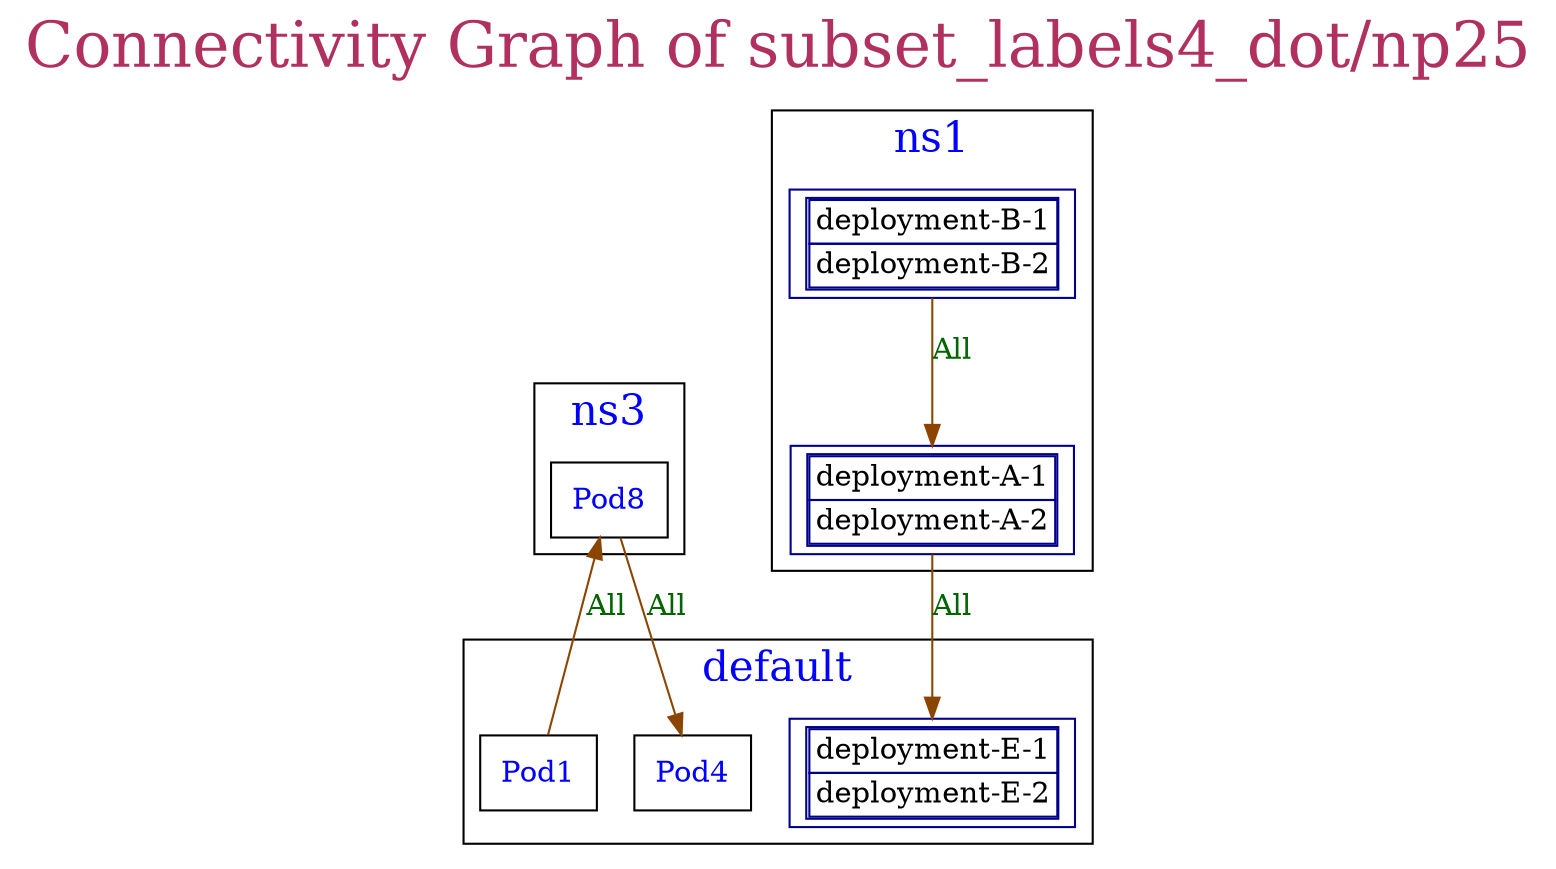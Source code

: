 // The Connectivity Graph of subset_labels4_dot/np25
digraph {
	label="Connectivity Graph of subset_labels4_dot/np25"	labelloc = "t"
	fontsize=30
	fontcolor=maroon
subgraph cluster_default_namespace{
	label="default"
	fontsize=20
	fontcolor=blue
	"default/Pod1" [label=<<table border="0" cellspacing="0"><tr><td>Pod1</td></tr></table>> shape=box fontcolor=blue]
	"default/Pod4" [label=<<table border="0" cellspacing="0"><tr><td>Pod4</td></tr></table>> shape=box fontcolor=blue]
	"default/deployment-E-1" [label=<<table border="1" cellspacing="0"><tr><td>deployment-E-1</td></tr><tr><td>deployment-E-2</td></tr></table>> shape=box color=blue4]
}
subgraph cluster_ns1_namespace{
	label="ns1"
	fontsize=20
	fontcolor=blue
	"ns1/deployment-A-1" [label=<<table border="1" cellspacing="0"><tr><td>deployment-A-1</td></tr><tr><td>deployment-A-2</td></tr></table>> shape=box color=blue4]
	"ns1/deployment-B-1" [label=<<table border="1" cellspacing="0"><tr><td>deployment-B-1</td></tr><tr><td>deployment-B-2</td></tr></table>> shape=box color=blue4]
}
subgraph cluster_ns3_namespace{
	label="ns3"
	fontsize=20
	fontcolor=blue
	"ns3/Pod8" [label=<<table border="0" cellspacing="0"><tr><td>Pod8</td></tr></table>> shape=box fontcolor=blue]
}
	"default/Pod1" -> "ns3/Pod8"[label="All" color=darkorange4 fontcolor=darkgreen dir=both arrowhead=normal arrowtail=none]
	"ns1/deployment-A-1" -> "default/deployment-E-1"[label="All" color=darkorange4 fontcolor=darkgreen dir=both arrowhead=normal arrowtail=none]
	"ns1/deployment-B-1" -> "ns1/deployment-A-1"[label="All" color=darkorange4 fontcolor=darkgreen dir=both arrowhead=normal arrowtail=none]
	"ns3/Pod8" -> "default/Pod4"[label="All" color=darkorange4 fontcolor=darkgreen dir=both arrowhead=normal arrowtail=none]
}

